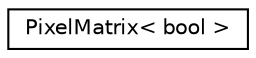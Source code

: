 digraph "Graphical Class Hierarchy"
{
 // LATEX_PDF_SIZE
  edge [fontname="Helvetica",fontsize="10",labelfontname="Helvetica",labelfontsize="10"];
  node [fontname="Helvetica",fontsize="10",shape=record];
  rankdir="LR";
  Node0 [label="PixelMatrix\< bool \>",height=0.2,width=0.4,color="black", fillcolor="white", style="filled",URL="$class_pixel_matrix.html",tooltip=" "];
}
